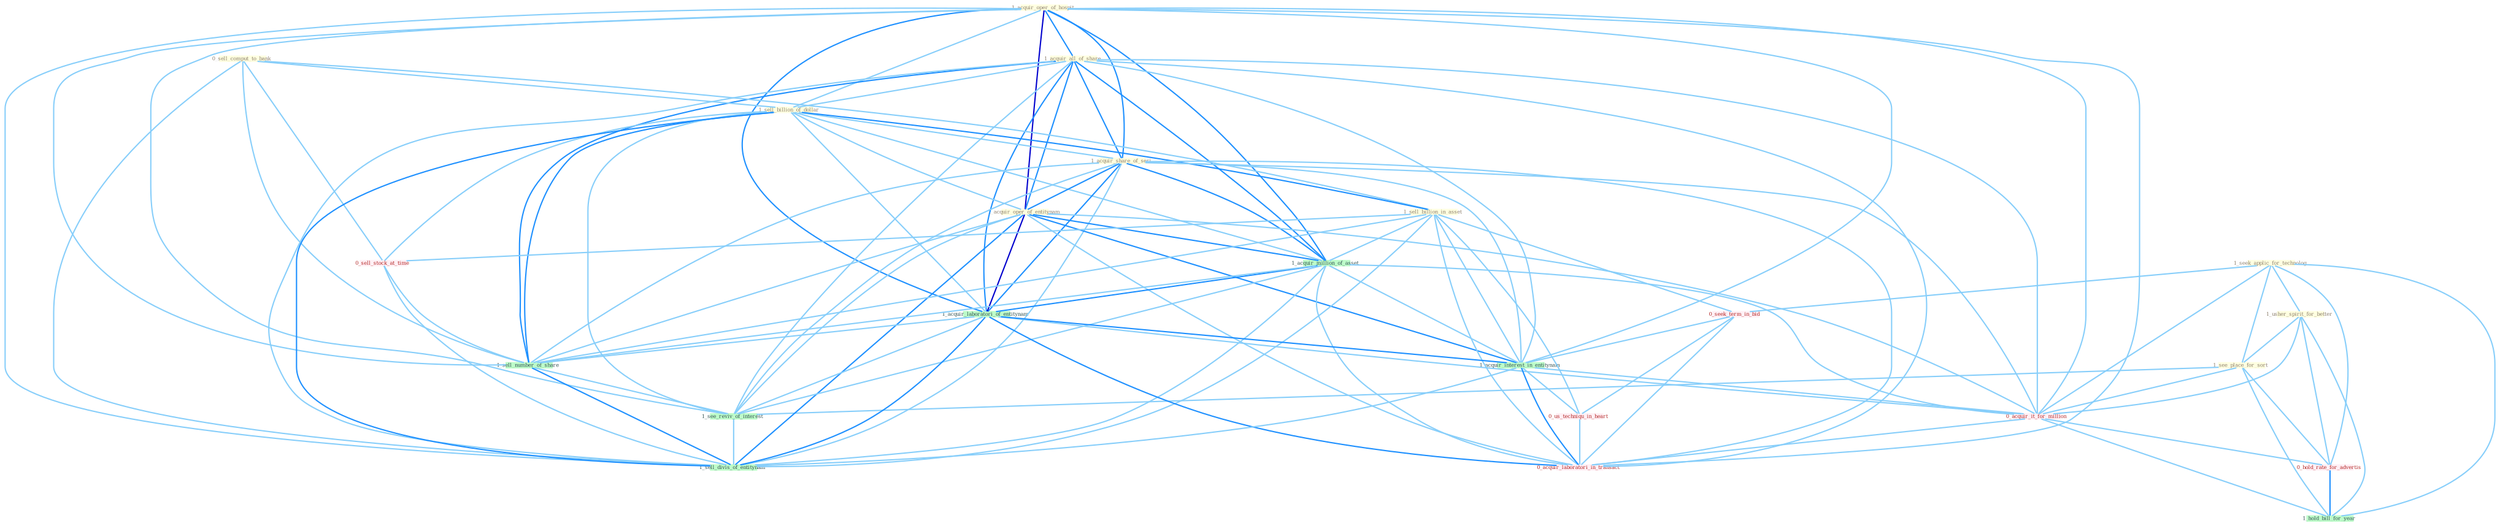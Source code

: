 Graph G{ 
    node
    [shape=polygon,style=filled,width=.5,height=.06,color="#BDFCC9",fixedsize=true,fontsize=4,
    fontcolor="#2f4f4f"];
    {node
    [color="#ffffe0", fontcolor="#8b7d6b"] "1_acquir_oper_of_hospit " "1_acquir_all_of_share " "1_seek_applic_for_technolog " "0_sell_comput_to_bank " "1_sell_billion_of_dollar " "1_acquir_share_of_seri " "1_usher_spirit_for_better " "1_see_place_for_sort " "1_acquir_oper_of_entitynam " "1_sell_billion_in_asset "}
{node [color="#fff0f5", fontcolor="#b22222"] "0_seek_term_in_bid " "0_us_techniqu_in_heart " "0_acquir_it_for_million " "0_hold_rate_for_advertis " "0_acquir_laboratori_in_transact " "0_sell_stock_at_time "}
edge [color="#B0E2FF"];

	"1_acquir_oper_of_hospit " -- "1_acquir_all_of_share " [w="2", color="#1e90ff" , len=0.8];
	"1_acquir_oper_of_hospit " -- "1_sell_billion_of_dollar " [w="1", color="#87cefa" ];
	"1_acquir_oper_of_hospit " -- "1_acquir_share_of_seri " [w="2", color="#1e90ff" , len=0.8];
	"1_acquir_oper_of_hospit " -- "1_acquir_oper_of_entitynam " [w="3", color="#0000cd" , len=0.6];
	"1_acquir_oper_of_hospit " -- "1_acquir_million_of_asset " [w="2", color="#1e90ff" , len=0.8];
	"1_acquir_oper_of_hospit " -- "1_acquir_laboratori_of_entitynam " [w="2", color="#1e90ff" , len=0.8];
	"1_acquir_oper_of_hospit " -- "1_acquir_interest_in_entitynam " [w="1", color="#87cefa" ];
	"1_acquir_oper_of_hospit " -- "0_acquir_it_for_million " [w="1", color="#87cefa" ];
	"1_acquir_oper_of_hospit " -- "0_acquir_laboratori_in_transact " [w="1", color="#87cefa" ];
	"1_acquir_oper_of_hospit " -- "1_sell_number_of_share " [w="1", color="#87cefa" ];
	"1_acquir_oper_of_hospit " -- "1_see_reviv_of_interest " [w="1", color="#87cefa" ];
	"1_acquir_oper_of_hospit " -- "1_sell_divis_of_entitynam " [w="1", color="#87cefa" ];
	"1_acquir_all_of_share " -- "1_sell_billion_of_dollar " [w="1", color="#87cefa" ];
	"1_acquir_all_of_share " -- "1_acquir_share_of_seri " [w="2", color="#1e90ff" , len=0.8];
	"1_acquir_all_of_share " -- "1_acquir_oper_of_entitynam " [w="2", color="#1e90ff" , len=0.8];
	"1_acquir_all_of_share " -- "1_acquir_million_of_asset " [w="2", color="#1e90ff" , len=0.8];
	"1_acquir_all_of_share " -- "1_acquir_laboratori_of_entitynam " [w="2", color="#1e90ff" , len=0.8];
	"1_acquir_all_of_share " -- "1_acquir_interest_in_entitynam " [w="1", color="#87cefa" ];
	"1_acquir_all_of_share " -- "0_acquir_it_for_million " [w="1", color="#87cefa" ];
	"1_acquir_all_of_share " -- "0_acquir_laboratori_in_transact " [w="1", color="#87cefa" ];
	"1_acquir_all_of_share " -- "1_sell_number_of_share " [w="2", color="#1e90ff" , len=0.8];
	"1_acquir_all_of_share " -- "1_see_reviv_of_interest " [w="1", color="#87cefa" ];
	"1_acquir_all_of_share " -- "1_sell_divis_of_entitynam " [w="1", color="#87cefa" ];
	"1_seek_applic_for_technolog " -- "1_usher_spirit_for_better " [w="1", color="#87cefa" ];
	"1_seek_applic_for_technolog " -- "1_see_place_for_sort " [w="1", color="#87cefa" ];
	"1_seek_applic_for_technolog " -- "0_seek_term_in_bid " [w="1", color="#87cefa" ];
	"1_seek_applic_for_technolog " -- "0_acquir_it_for_million " [w="1", color="#87cefa" ];
	"1_seek_applic_for_technolog " -- "0_hold_rate_for_advertis " [w="1", color="#87cefa" ];
	"1_seek_applic_for_technolog " -- "1_hold_bill_for_year " [w="1", color="#87cefa" ];
	"0_sell_comput_to_bank " -- "1_sell_billion_of_dollar " [w="1", color="#87cefa" ];
	"0_sell_comput_to_bank " -- "1_sell_billion_in_asset " [w="1", color="#87cefa" ];
	"0_sell_comput_to_bank " -- "0_sell_stock_at_time " [w="1", color="#87cefa" ];
	"0_sell_comput_to_bank " -- "1_sell_number_of_share " [w="1", color="#87cefa" ];
	"0_sell_comput_to_bank " -- "1_sell_divis_of_entitynam " [w="1", color="#87cefa" ];
	"1_sell_billion_of_dollar " -- "1_acquir_share_of_seri " [w="1", color="#87cefa" ];
	"1_sell_billion_of_dollar " -- "1_acquir_oper_of_entitynam " [w="1", color="#87cefa" ];
	"1_sell_billion_of_dollar " -- "1_sell_billion_in_asset " [w="2", color="#1e90ff" , len=0.8];
	"1_sell_billion_of_dollar " -- "1_acquir_million_of_asset " [w="1", color="#87cefa" ];
	"1_sell_billion_of_dollar " -- "1_acquir_laboratori_of_entitynam " [w="1", color="#87cefa" ];
	"1_sell_billion_of_dollar " -- "0_sell_stock_at_time " [w="1", color="#87cefa" ];
	"1_sell_billion_of_dollar " -- "1_sell_number_of_share " [w="2", color="#1e90ff" , len=0.8];
	"1_sell_billion_of_dollar " -- "1_see_reviv_of_interest " [w="1", color="#87cefa" ];
	"1_sell_billion_of_dollar " -- "1_sell_divis_of_entitynam " [w="2", color="#1e90ff" , len=0.8];
	"1_acquir_share_of_seri " -- "1_acquir_oper_of_entitynam " [w="2", color="#1e90ff" , len=0.8];
	"1_acquir_share_of_seri " -- "1_acquir_million_of_asset " [w="2", color="#1e90ff" , len=0.8];
	"1_acquir_share_of_seri " -- "1_acquir_laboratori_of_entitynam " [w="2", color="#1e90ff" , len=0.8];
	"1_acquir_share_of_seri " -- "1_acquir_interest_in_entitynam " [w="1", color="#87cefa" ];
	"1_acquir_share_of_seri " -- "0_acquir_it_for_million " [w="1", color="#87cefa" ];
	"1_acquir_share_of_seri " -- "0_acquir_laboratori_in_transact " [w="1", color="#87cefa" ];
	"1_acquir_share_of_seri " -- "1_sell_number_of_share " [w="1", color="#87cefa" ];
	"1_acquir_share_of_seri " -- "1_see_reviv_of_interest " [w="1", color="#87cefa" ];
	"1_acquir_share_of_seri " -- "1_sell_divis_of_entitynam " [w="1", color="#87cefa" ];
	"1_usher_spirit_for_better " -- "1_see_place_for_sort " [w="1", color="#87cefa" ];
	"1_usher_spirit_for_better " -- "0_acquir_it_for_million " [w="1", color="#87cefa" ];
	"1_usher_spirit_for_better " -- "0_hold_rate_for_advertis " [w="1", color="#87cefa" ];
	"1_usher_spirit_for_better " -- "1_hold_bill_for_year " [w="1", color="#87cefa" ];
	"1_see_place_for_sort " -- "0_acquir_it_for_million " [w="1", color="#87cefa" ];
	"1_see_place_for_sort " -- "0_hold_rate_for_advertis " [w="1", color="#87cefa" ];
	"1_see_place_for_sort " -- "1_see_reviv_of_interest " [w="1", color="#87cefa" ];
	"1_see_place_for_sort " -- "1_hold_bill_for_year " [w="1", color="#87cefa" ];
	"1_acquir_oper_of_entitynam " -- "1_acquir_million_of_asset " [w="2", color="#1e90ff" , len=0.8];
	"1_acquir_oper_of_entitynam " -- "1_acquir_laboratori_of_entitynam " [w="3", color="#0000cd" , len=0.6];
	"1_acquir_oper_of_entitynam " -- "1_acquir_interest_in_entitynam " [w="2", color="#1e90ff" , len=0.8];
	"1_acquir_oper_of_entitynam " -- "0_acquir_it_for_million " [w="1", color="#87cefa" ];
	"1_acquir_oper_of_entitynam " -- "0_acquir_laboratori_in_transact " [w="1", color="#87cefa" ];
	"1_acquir_oper_of_entitynam " -- "1_sell_number_of_share " [w="1", color="#87cefa" ];
	"1_acquir_oper_of_entitynam " -- "1_see_reviv_of_interest " [w="1", color="#87cefa" ];
	"1_acquir_oper_of_entitynam " -- "1_sell_divis_of_entitynam " [w="2", color="#1e90ff" , len=0.8];
	"1_sell_billion_in_asset " -- "1_acquir_million_of_asset " [w="1", color="#87cefa" ];
	"1_sell_billion_in_asset " -- "0_seek_term_in_bid " [w="1", color="#87cefa" ];
	"1_sell_billion_in_asset " -- "1_acquir_interest_in_entitynam " [w="1", color="#87cefa" ];
	"1_sell_billion_in_asset " -- "0_us_techniqu_in_heart " [w="1", color="#87cefa" ];
	"1_sell_billion_in_asset " -- "0_acquir_laboratori_in_transact " [w="1", color="#87cefa" ];
	"1_sell_billion_in_asset " -- "0_sell_stock_at_time " [w="1", color="#87cefa" ];
	"1_sell_billion_in_asset " -- "1_sell_number_of_share " [w="1", color="#87cefa" ];
	"1_sell_billion_in_asset " -- "1_sell_divis_of_entitynam " [w="1", color="#87cefa" ];
	"1_acquir_million_of_asset " -- "1_acquir_laboratori_of_entitynam " [w="2", color="#1e90ff" , len=0.8];
	"1_acquir_million_of_asset " -- "1_acquir_interest_in_entitynam " [w="1", color="#87cefa" ];
	"1_acquir_million_of_asset " -- "0_acquir_it_for_million " [w="1", color="#87cefa" ];
	"1_acquir_million_of_asset " -- "0_acquir_laboratori_in_transact " [w="1", color="#87cefa" ];
	"1_acquir_million_of_asset " -- "1_sell_number_of_share " [w="1", color="#87cefa" ];
	"1_acquir_million_of_asset " -- "1_see_reviv_of_interest " [w="1", color="#87cefa" ];
	"1_acquir_million_of_asset " -- "1_sell_divis_of_entitynam " [w="1", color="#87cefa" ];
	"1_acquir_laboratori_of_entitynam " -- "1_acquir_interest_in_entitynam " [w="2", color="#1e90ff" , len=0.8];
	"1_acquir_laboratori_of_entitynam " -- "0_acquir_it_for_million " [w="1", color="#87cefa" ];
	"1_acquir_laboratori_of_entitynam " -- "0_acquir_laboratori_in_transact " [w="2", color="#1e90ff" , len=0.8];
	"1_acquir_laboratori_of_entitynam " -- "1_sell_number_of_share " [w="1", color="#87cefa" ];
	"1_acquir_laboratori_of_entitynam " -- "1_see_reviv_of_interest " [w="1", color="#87cefa" ];
	"1_acquir_laboratori_of_entitynam " -- "1_sell_divis_of_entitynam " [w="2", color="#1e90ff" , len=0.8];
	"0_seek_term_in_bid " -- "1_acquir_interest_in_entitynam " [w="1", color="#87cefa" ];
	"0_seek_term_in_bid " -- "0_us_techniqu_in_heart " [w="1", color="#87cefa" ];
	"0_seek_term_in_bid " -- "0_acquir_laboratori_in_transact " [w="1", color="#87cefa" ];
	"1_acquir_interest_in_entitynam " -- "0_us_techniqu_in_heart " [w="1", color="#87cefa" ];
	"1_acquir_interest_in_entitynam " -- "0_acquir_it_for_million " [w="1", color="#87cefa" ];
	"1_acquir_interest_in_entitynam " -- "0_acquir_laboratori_in_transact " [w="2", color="#1e90ff" , len=0.8];
	"1_acquir_interest_in_entitynam " -- "1_sell_divis_of_entitynam " [w="1", color="#87cefa" ];
	"0_us_techniqu_in_heart " -- "0_acquir_laboratori_in_transact " [w="1", color="#87cefa" ];
	"0_acquir_it_for_million " -- "0_hold_rate_for_advertis " [w="1", color="#87cefa" ];
	"0_acquir_it_for_million " -- "0_acquir_laboratori_in_transact " [w="1", color="#87cefa" ];
	"0_acquir_it_for_million " -- "1_hold_bill_for_year " [w="1", color="#87cefa" ];
	"0_hold_rate_for_advertis " -- "1_hold_bill_for_year " [w="2", color="#1e90ff" , len=0.8];
	"0_sell_stock_at_time " -- "1_sell_number_of_share " [w="1", color="#87cefa" ];
	"0_sell_stock_at_time " -- "1_sell_divis_of_entitynam " [w="1", color="#87cefa" ];
	"1_sell_number_of_share " -- "1_see_reviv_of_interest " [w="1", color="#87cefa" ];
	"1_sell_number_of_share " -- "1_sell_divis_of_entitynam " [w="2", color="#1e90ff" , len=0.8];
	"1_see_reviv_of_interest " -- "1_sell_divis_of_entitynam " [w="1", color="#87cefa" ];
}
